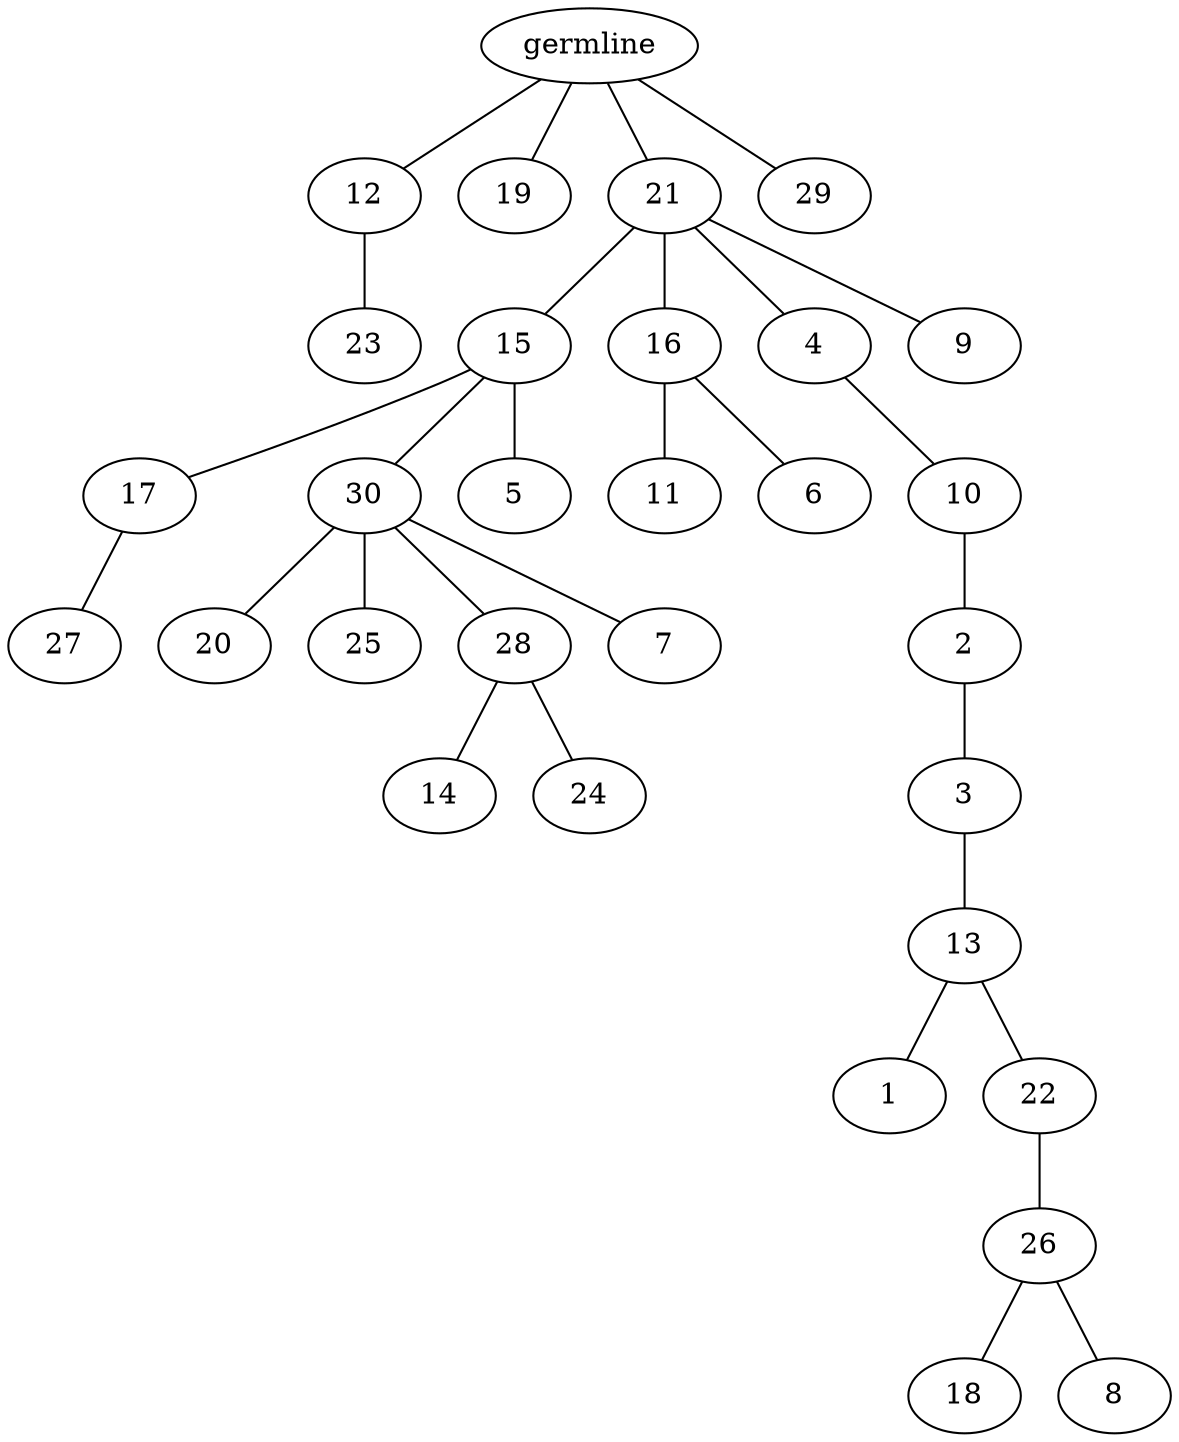 graph tree {
    "140412159228464" [label="germline"];
    "140412169825296" [label="12"];
    "140412169826160" [label="23"];
    "140412169824816" [label="19"];
    "140412169824528" [label="21"];
    "140412169825872" [label="15"];
    "140412169824960" [label="17"];
    "140412169825248" [label="27"];
    "140412169823136" [label="30"];
    "140412169822560" [label="20"];
    "140412169824096" [label="25"];
    "140412169822896" [label="28"];
    "140412169823328" [label="14"];
    "140412169823616" [label="24"];
    "140412169823712" [label="7"];
    "140412169823808" [label="5"];
    "140412169825392" [label="16"];
    "140412169823280" [label="11"];
    "140412169822368" [label="6"];
    "140412169823376" [label="4"];
    "140412169824336" [label="10"];
    "140412168786848" [label="2"];
    "140412168789824" [label="3"];
    "140412168787616" [label="13"];
    "140412168786752" [label="1"];
    "140412168788336" [label="22"];
    "140412168787712" [label="26"];
    "140412168789920" [label="18"];
    "140412169372864" [label="8"];
    "140412169825440" [label="9"];
    "140412169825056" [label="29"];
    "140412159228464" -- "140412169825296";
    "140412159228464" -- "140412169824816";
    "140412159228464" -- "140412169824528";
    "140412159228464" -- "140412169825056";
    "140412169825296" -- "140412169826160";
    "140412169824528" -- "140412169825872";
    "140412169824528" -- "140412169825392";
    "140412169824528" -- "140412169823376";
    "140412169824528" -- "140412169825440";
    "140412169825872" -- "140412169824960";
    "140412169825872" -- "140412169823136";
    "140412169825872" -- "140412169823808";
    "140412169824960" -- "140412169825248";
    "140412169823136" -- "140412169822560";
    "140412169823136" -- "140412169824096";
    "140412169823136" -- "140412169822896";
    "140412169823136" -- "140412169823712";
    "140412169822896" -- "140412169823328";
    "140412169822896" -- "140412169823616";
    "140412169825392" -- "140412169823280";
    "140412169825392" -- "140412169822368";
    "140412169823376" -- "140412169824336";
    "140412169824336" -- "140412168786848";
    "140412168786848" -- "140412168789824";
    "140412168789824" -- "140412168787616";
    "140412168787616" -- "140412168786752";
    "140412168787616" -- "140412168788336";
    "140412168788336" -- "140412168787712";
    "140412168787712" -- "140412168789920";
    "140412168787712" -- "140412169372864";
}
